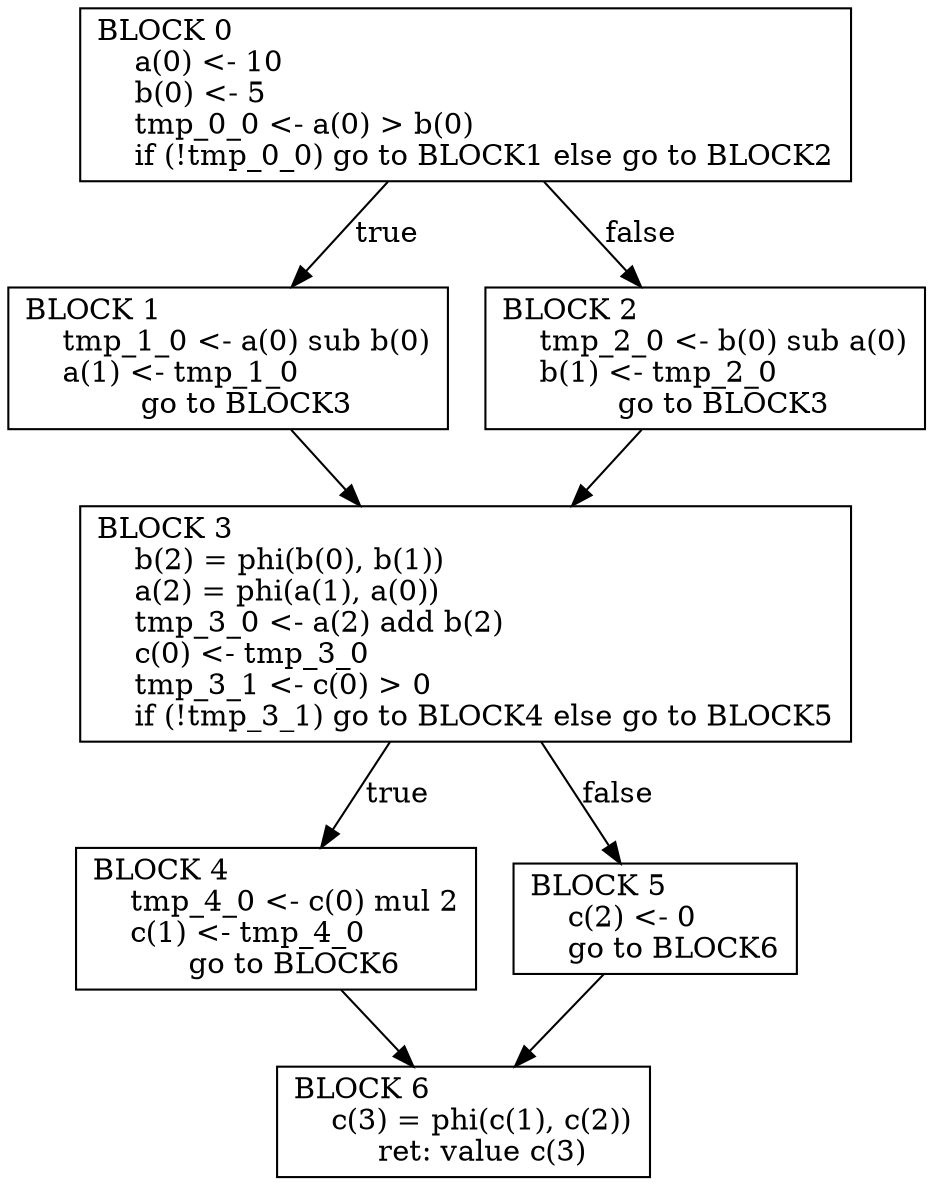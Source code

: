 digraph G{
node [shape=box nojustify=false]
0 [label="BLOCK 0\l    a(0) <- 10\l    b(0) <- 5\l    tmp_0_0 <- a(0) > b(0)\l    if (!tmp_0_0) go to BLOCK1 else go to BLOCK2"]
0 -> 1 [label=true]
0 -> 2 [label=false]
1 [label="BLOCK 1\l    tmp_1_0 <- a(0) sub b(0)\l    a(1) <- tmp_1_0\l    go to BLOCK3"]
1 -> 3
2 [label="BLOCK 2\l    tmp_2_0 <- b(0) sub a(0)\l    b(1) <- tmp_2_0\l    go to BLOCK3"]
2 -> 3
3 [label="BLOCK 3\l    b(2) = phi(b(0), b(1))\l    a(2) = phi(a(1), a(0))\l    tmp_3_0 <- a(2) add b(2)\l    c(0) <- tmp_3_0\l    tmp_3_1 <- c(0) > 0\l    if (!tmp_3_1) go to BLOCK4 else go to BLOCK5"]
3 -> 4 [label=true]
3 -> 5 [label=false]
4 [label="BLOCK 4\l    tmp_4_0 <- c(0) mul 2\l    c(1) <- tmp_4_0\l    go to BLOCK6"]
4 -> 6
5 [label="BLOCK 5\l    c(2) <- 0\l    go to BLOCK6"]
5 -> 6
6 [label="BLOCK 6\l    c(3) = phi(c(1), c(2))\l    ret: value c(3)"]
}
